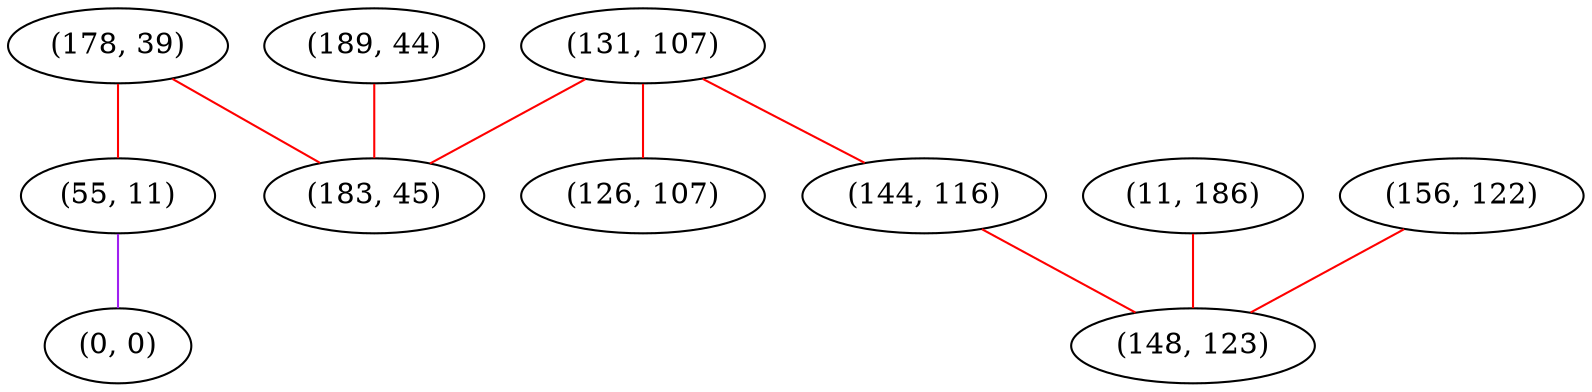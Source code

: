 graph "" {
"(189, 44)";
"(178, 39)";
"(55, 11)";
"(131, 107)";
"(126, 107)";
"(11, 186)";
"(0, 0)";
"(144, 116)";
"(156, 122)";
"(183, 45)";
"(148, 123)";
"(189, 44)" -- "(183, 45)"  [color=red, key=0, weight=1];
"(178, 39)" -- "(55, 11)"  [color=red, key=0, weight=1];
"(178, 39)" -- "(183, 45)"  [color=red, key=0, weight=1];
"(55, 11)" -- "(0, 0)"  [color=purple, key=0, weight=4];
"(131, 107)" -- "(126, 107)"  [color=red, key=0, weight=1];
"(131, 107)" -- "(183, 45)"  [color=red, key=0, weight=1];
"(131, 107)" -- "(144, 116)"  [color=red, key=0, weight=1];
"(11, 186)" -- "(148, 123)"  [color=red, key=0, weight=1];
"(144, 116)" -- "(148, 123)"  [color=red, key=0, weight=1];
"(156, 122)" -- "(148, 123)"  [color=red, key=0, weight=1];
}
